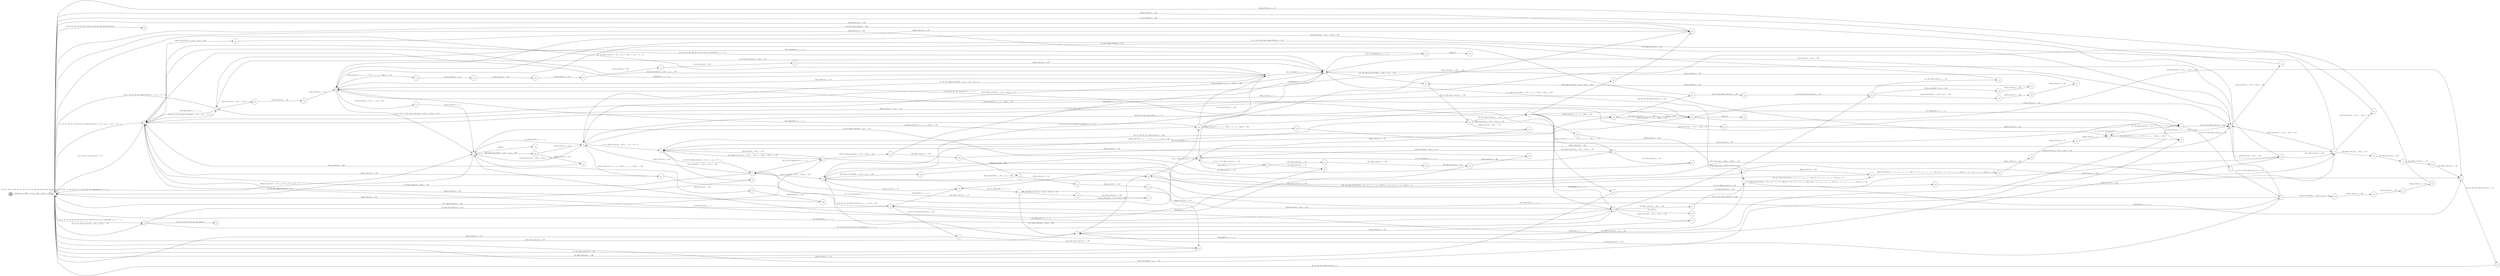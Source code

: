 digraph EFSM{
  graph [rankdir="LR", fontname="Latin Modern Math"];
  node [color="black", fillcolor="white", shape="circle", style="filled", fontname="Latin Modern Math"];
  edge [fontname="Latin Modern Math"];

  s0[fillcolor="gray", label=<s<sub>0</sub>>];
  s1[label=<s<sub>1</sub>>];
  s2[label=<s<sub>2</sub>>];
  s3[label=<s<sub>3</sub>>];
  s4[label=<s<sub>4</sub>>];
  s5[label=<s<sub>5</sub>>];
  s6[label=<s<sub>6</sub>>];
  s7[label=<s<sub>7</sub>>];
  s8[label=<s<sub>8</sub>>];
  s9[label=<s<sub>9</sub>>];
  s10[label=<s<sub>10</sub>>];
  s11[label=<s<sub>11</sub>>];
  s12[label=<s<sub>12</sub>>];
  s14[label=<s<sub>14</sub>>];
  s17[label=<s<sub>17</sub>>];
  s18[label=<s<sub>18</sub>>];
  s19[label=<s<sub>19</sub>>];
  s26[label=<s<sub>26</sub>>];
  s27[label=<s<sub>27</sub>>];
  s28[label=<s<sub>28</sub>>];
  s29[label=<s<sub>29</sub>>];
  s32[label=<s<sub>32</sub>>];
  s42[label=<s<sub>42</sub>>];
  s44[label=<s<sub>44</sub>>];
  s45[label=<s<sub>45</sub>>];
  s46[label=<s<sub>46</sub>>];
  s47[label=<s<sub>47</sub>>];
  s48[label=<s<sub>48</sub>>];
  s49[label=<s<sub>49</sub>>];
  s55[label=<s<sub>55</sub>>];
  s56[label=<s<sub>56</sub>>];
  s57[label=<s<sub>57</sub>>];
  s61[label=<s<sub>61</sub>>];
  s64[label=<s<sub>64</sub>>];
  s68[label=<s<sub>68</sub>>];
  s71[label=<s<sub>71</sub>>];
  s76[label=<s<sub>76</sub>>];
  s77[label=<s<sub>77</sub>>];
  s107[label=<s<sub>107</sub>>];
  s108[label=<s<sub>108</sub>>];
  s110[label=<s<sub>110</sub>>];
  s114[label=<s<sub>114</sub>>];
  s126[label=<s<sub>126</sub>>];
  s146[label=<s<sub>146</sub>>];
  s152[label=<s<sub>152</sub>>];
  s163[label=<s<sub>163</sub>>];
  s166[label=<s<sub>166</sub>>];
  s167[label=<s<sub>167</sub>>];
  s168[label=<s<sub>168</sub>>];
  s169[label=<s<sub>169</sub>>];
  s170[label=<s<sub>170</sub>>];
  s172[label=<s<sub>172</sub>>];
  s184[label=<s<sub>184</sub>>];
  s190[label=<s<sub>190</sub>>];
  s191[label=<s<sub>191</sub>>];
  s192[label=<s<sub>192</sub>>];
  s199[label=<s<sub>199</sub>>];
  s205[label=<s<sub>205</sub>>];
  s220[label=<s<sub>220</sub>>];
  s221[label=<s<sub>221</sub>>];
  s231[label=<s<sub>231</sub>>];
  s232[label=<s<sub>232</sub>>];
  s245[label=<s<sub>245</sub>>];
  s246[label=<s<sub>246</sub>>];
  s249[label=<s<sub>249</sub>>];
  s254[label=<s<sub>254</sub>>];
  s255[label=<s<sub>255</sub>>];
  s256[label=<s<sub>256</sub>>];
  s257[label=<s<sub>257</sub>>];
  s269[label=<s<sub>269</sub>>];
  s278[label=<s<sub>278</sub>>];
  s279[label=<s<sub>279</sub>>];
  s282[label=<s<sub>282</sub>>];
  s284[label=<s<sub>284</sub>>];
  s299[label=<s<sub>299</sub>>];
  s300[label=<s<sub>300</sub>>];
  s306[label=<s<sub>306</sub>>];
  s322[label=<s<sub>322</sub>>];
  s326[label=<s<sub>326</sub>>];
  s347[label=<s<sub>347</sub>>];
  s349[label=<s<sub>349</sub>>];
  s379[label=<s<sub>379</sub>>];
  s383[label=<s<sub>383</sub>>];
  s389[label=<s<sub>389</sub>>];
  s390[label=<s<sub>390</sub>>];
  s394[label=<s<sub>394</sub>>];
  s395[label=<s<sub>395</sub>>];
  s397[label=<s<sub>397</sub>>];
  s398[label=<s<sub>398</sub>>];
  s399[label=<s<sub>399</sub>>];
  s418[label=<s<sub>418</sub>>];
  s419[label=<s<sub>419</sub>>];
  s465[label=<s<sub>465</sub>>];
  s466[label=<s<sub>466</sub>>];
  s467[label=<s<sub>467</sub>>];
  s474[label=<s<sub>474</sub>>];
  s496[label=<s<sub>496</sub>>];
  s497[label=<s<sub>497</sub>>];
  s498[label=<s<sub>498</sub>>];
  s510[label=<s<sub>510</sub>>];
  s511[label=<s<sub>511</sub>>];
  s512[label=<s<sub>512</sub>>];
  s513[label=<s<sub>513</sub>>];
  s514[label=<s<sub>514</sub>>];
  s515[label=<s<sub>515</sub>>];
  s519[label=<s<sub>519</sub>>];
  s520[label=<s<sub>520</sub>>];
  s521[label=<s<sub>521</sub>>];
  s522[label=<s<sub>522</sub>>];
  s531[label=<s<sub>531</sub>>];
  s533[label=<s<sub>533</sub>>];
  s534[label=<s<sub>534</sub>>];

  s0->s1[label=<<i> [1]start:2/o<sub>1</sub> := 200, o<sub>2</sub> := 3, o<sub>3</sub> := 0&#91;r<sub>3</sub> := 150, r<sub>2</sub> := 250&#93;</i>>];
  s4->s5[label=<<i> [5]moveEast:0&#91;r<sub>3</sub> &gt; -46&#93;/o<sub>1</sub> := 200</i>>];
  s10->s11[label=<<i> [11, 141, 223]moveEast:0&#91;r<sub>2</sub> &gt; 283&#93;/o<sub>1</sub> := r<sub>2</sub>&#91;r<sub>2</sub> := 50 + r<sub>2</sub>&#93;</i>>];
  s12->s2[label=<<i> [13, 330]moveEast:0&#91;r<sub>2</sub> &gt; 250&#93;/o<sub>1</sub> := 400</i>>];
  s14->s14[label=<<i> [15, 16, 74, 102, 130, 401]alienHit:1/o<sub>1</sub> := 1 + i<sub>0</sub></i>>];
  s14->s17[label=<<i> [17]moveWest:0&#91;!(-2 &times; r<sub>2</sub> + r<sub>3</sub> &gt; -599&or;-2 &times; r<sub>2</sub> + r<sub>3</sub> &gt; -599)&#93;/o<sub>1</sub> := 350</i>>];
  s17->s18[label=<<i> [18, 207]moveWest:0/o<sub>1</sub> := 300</i>>];
  s18->s19[label=<<i> [19, 186]moveWest:0&#91;r<sub>3</sub> &gt; 0&#93;/o<sub>1</sub> := 250</i>>];
  s27->s28[label=<<i> [28]moveWest:0&#91;!(r<sub>2</sub> &gt; 400&or;r<sub>2</sub> &gt; 400)&#93;/o<sub>1</sub> := 100</i>>];
  s10->s7[label=<<i> [40, 85]moveEast:0&#91;!(r<sub>2</sub> &gt; 283&or;r<sub>2</sub> &gt; 283)&#93;/o<sub>1</sub> := 100</i>>];
  s42->s8[label=<<i> [43]shieldHit:1/o<sub>1</sub> := -1 + i<sub>0</sub></i>>];
  s44->s45[label=<<i> [45, 437]moveEast:0/o<sub>1</sub> := 150</i>>];
  s45->s46[label=<<i> [46, 438]moveEast:0/o<sub>1</sub> := 200</i>>];
  s55->s56[label=<<i> [56, 243]moveWest:0&#91;r<sub>3</sub> &gt; 98&#93;/o<sub>1</sub> := 150</i>>];
  s56->s57[label=<<i> [57, 244]moveWest:0/o<sub>1</sub> := 100</i>>];
  s57->s12[label=<<i> [58]shieldHit:1/o<sub>1</sub> := -1 + i<sub>0</sub></i>>];
  s27->s11[label=<<i> [60]moveEast:0&#91;r<sub>3</sub> &gt; 98&#93;/o<sub>1</sub> := 150</i>>];
  s11->s61[label=<<i> [61]moveEast:0&#91;!(r<sub>2</sub> &gt; 274&or;r<sub>2</sub> &gt; 274)&#93;/o<sub>1</sub> := 200</i>>];
  s61->s1[label=<<i> [62]moveEast:0/o<sub>1</sub> := 250</i>>];
  s9->s4[label=<<i> [66, 311]shieldHit:1/o<sub>1</sub> := -1 + i<sub>0</sub></i>>];
  s46->s68[label=<<i> [68]moveWest:0&#91;301 &gt; r<sub>2</sub>, 301 &gt; r<sub>2</sub>&#93;/o<sub>1</sub> := 200</i>>];
  s42->s71[label=<<i> [71, 119]moveWest:0/o<sub>1</sub> := 50</i>>];
  s71->s2[label=<<i> [72, 120]moveWest:0/o<sub>1</sub> := 0</i>>];
  s2->s14[label=<<i> [14, 73, 101, 129]shieldHit:1/o<sub>1</sub> := -1 + i<sub>0</sub></i>>];
  s77->s1[label=<<i> [78]moveWest:0&#91;301 &gt; r<sub>2</sub>&#93;/o<sub>1</sub> := 100</i>>];
  s4->s10[label=<<i> [39, 84, 452]moveEast:0&#91;!(r<sub>3</sub> &gt; -46&or;r<sub>3</sub> &gt; -46)&#93;/o<sub>1</sub> := 50</i>>];
  s9->s6[label=<<i> [88]moveWest:0/o<sub>1</sub> := 150</i>>];
  s6->s7[label=<<i> [7, 22, 89, 150, 177, 237, 481]moveWest:0&#91;!(r<sub>3</sub> &gt; 251&or;r<sub>3</sub> &gt; 251)&#93;/o<sub>1</sub> := 100</i>>];
  s7->s8[label=<<i> [8, 41, 86, 90]moveEast:0&#91;51 &gt; r<sub>3</sub>&#93;/o<sub>1</sub> := 150</i>>];
  s8->s9[label=<<i> [9, 87, 91]moveEast:0/o<sub>1</sub> := 200</i>>];
  s9->s2[label=<<i> [92]alienHit:1/o<sub>1</sub> := 1 + i<sub>0</sub></i>>];
  s48->s49[label=<<i> [49, 97, 409, 441]moveEast:0/o<sub>1</sub> := 350</i>>];
  s49->s1[label=<<i> [98, 500]moveWest:0/o<sub>1</sub> := 300</i>>];
  s14->s19[label=<<i> [75, 103, 402]moveEast:0/o<sub>1</sub> := 50</i>>];
  s107->s108[label=<<i> [108, 189]moveEast:0/o<sub>1</sub> := 300</i>>];
  s108->s5[label=<<i> [109]moveEast:0&#91;!(r<sub>3</sub> &gt; -48&or;r<sub>3</sub> &gt; -48)&#93;/o<sub>1</sub> := 350</i>>];
  s5->s110[label=<<i> [110]moveEast:0&#91;!(r<sub>3</sub> &gt; 98&or;r<sub>3</sub> &gt; 98)&#93;/o<sub>1</sub> := 400</i>>];
  s110->s1[label=<<i> [111]moveWest:0/o<sub>1</sub> := 350</i>>];
  s55->s114[label=<<i> [114]moveWest:0&#91;!(r<sub>3</sub> &gt; 98&or;r<sub>3</sub> &gt; 98)&#93;/o<sub>1</sub> := 300</i>>];
  s114->s18[label=<<i> [115]moveWest:0/o<sub>1</sub> := 250</i>>];
  s18->s68[label=<<i> [116]moveWest:0&#91;!(r<sub>3</sub> &gt; 0&or;r<sub>3</sub> &gt; 0)&#93;/o<sub>1</sub> := 200</i>>];
  s2->s1[label=<<i> [121, 159, 357, 374]moveEast:0/o<sub>1</sub> := 50</i>>];
  s1->s9[label=<<i> [65, 124, 218]moveEast:0&#91;r<sub>3</sub> &gt; 98, r<sub>3</sub> &gt; 98, r<sub>3</sub> &gt; 98&#93;/o<sub>1</sub> := r<sub>2</sub>&#91;r<sub>2</sub> := 50 + r<sub>2</sub>&#93;</i>>];
  s10->s126[label=<<i> [126, 294]moveWest:0&#91;-2 &times; r<sub>2</sub> + r<sub>3</sub> &gt; -599&#93;/o<sub>1</sub> := 250</i>>];
  s126->s9[label=<<i> [127]moveWest:0&#91;-2 &times; r<sub>2</sub> + r<sub>3</sub> &gt; -599&#93;/o<sub>1</sub> := 200</i>>];
  s9->s2[label=<<i> [128]moveEast:0&#91;!(301 &gt; r<sub>2</sub>&or;301 &gt; r<sub>2</sub>)&#93;/o<sub>1</sub> := 250</i>>];
  s14->s5[label=<<i> [131]moveWest:0&#91;-2 &times; r<sub>2</sub> + r<sub>3</sub> &gt; -599&#93;/o<sub>1</sub> := 200</i>>];
  s6->s55[label=<<i> [133]moveEast:0&#91;-2 &times; r<sub>2</sub> + r<sub>3</sub> &gt; -599&#93;/o<sub>1</sub> := 200</i>>];
  s55->s1[label=<<i> [134, 526]shieldHit:1/o<sub>1</sub> := -1 + i<sub>0</sub></i>>];
  s2->s3[label=<<i> [3, 35, 137, 156, 354, 448]moveWest:0&#91;101 &gt; r<sub>3</sub>&#93;/o<sub>1</sub> := r<sub>3</sub>&#91;r<sub>3</sub> := -50 + r<sub>3</sub>&#93;</i>>];
  s12->s10[label=<<i> [143]moveWest:0/o<sub>1</sub> := 350</i>>];
  s10->s7[label=<<i> [144, 200]shieldHit:1/o<sub>1</sub> := -1 + i<sub>0</sub></i>>];
  s126->s146[label=<<i> [146]moveWest:0&#91;!(-2 &times; r<sub>2</sub> + r<sub>3</sub> &gt; -599&or;-2 &times; r<sub>2</sub> + r<sub>3</sub> &gt; -599)&#93;/o<sub>1</sub> := 300</i>>];
  s146->s19[label=<<i> [147]moveWest:0/o<sub>1</sub> := 250</i>>];
  s19->s5[label=<<i> [20, 148, 187, 235]moveWest:0/o<sub>1</sub> := 200</i>>];
  s7->s126[label=<<i> [145, 151, 201, 360]alienHit:1/o<sub>1</sub> := 1 + i<sub>0</sub></i>>];
  s126->s152[label=<<i> [152]moveEast:0&#91;r<sub>3</sub> &gt; -48&#93;/o<sub>1</sub> := 150</i>>];
  s3->s1[label=<<i> [36, 81, 138, 157, 344, 355, 449]moveWest:0/o<sub>1</sub> := r<sub>3</sub>&#91;r<sub>3</sub> := -50 + r<sub>3</sub>&#93;</i>>];
  s55->s163[label=<<i> [163, 446]win:0</i>>];
  s27->s11[label=<<i> [165, 226]moveWest:0&#91;!(!(r<sub>2</sub> &gt; 400&or;r<sub>2</sub> &gt; 400)&or;!(r<sub>2</sub> &gt; 400&or;r<sub>2</sub> &gt; 400))&#93;/o<sub>1</sub> := 350</i>>];
  s167->s168[label=<<i> [168, 431, 463, 506]moveWest:0/o<sub>1</sub> := 200</i>>];
  s168->s169[label=<<i> [169, 432, 464, 507]moveWest:0/o<sub>1</sub> := 150</i>>];
  s169->s170[label=<<i> [170, 433, 508]moveWest:0/o<sub>1</sub> := 100</i>>];
  s170->s6[label=<<i> [171, 434, 509]moveWest:0/o<sub>1</sub> := 50</i>>];
  s172->s19[label=<<i> [173, 234]alienHit:1/o<sub>1</sub> := 1 + i<sub>0</sub></i>>];
  s19->s76[label=<<i> [76, 104, 174, 362, 403]moveEast:0/o<sub>1</sub> := 100</i>>];
  s76->s77[label=<<i> [77, 105, 175, 363, 404]moveEast:0/o<sub>1</sub> := 150</i>>];
  s77->s6[label=<<i> [176]alienHit:1/o<sub>1</sub> := 1 + i<sub>0</sub></i>>];
  s7->s1[label=<<i> [23, 178, 238, 482]moveWest:0/o<sub>1</sub> := 50</i>>];
  s55->s184[label=<<i> [184]moveEast:0&#91;r<sub>3</sub> &gt; 98&#93;/o<sub>1</sub> := 250</i>>];
  s184->s18[label=<<i> [185, 316]moveEast:0&#91;r<sub>3</sub> &gt; 148&#93;/o<sub>1</sub> := 300</i>>];
  s5->s107[label=<<i> [188]moveEast:0&#91;r<sub>3</sub> &gt; 98&#93;/o<sub>1</sub> := 250</i>>];
  s108->s190[label=<<i> [190, 286]moveWest:0&#91;r<sub>3</sub> &gt; -50&#93;/o<sub>1</sub> := 250</i>>];
  s190->s191[label=<<i> [191, 287]moveWest:0/o<sub>1</sub> := 200</i>>];
  s191->s192[label=<<i> [192, 288]moveWest:0/o<sub>1</sub> := 150</i>>];
  s192->s28[label=<<i> [193, 289]moveWest:0/o<sub>1</sub> := 100</i>>];
  s55->s7[label=<<i> [198, 298]alienHit:1/o<sub>1</sub> := 1 + i<sub>0</sub></i>>];
  s7->s199[label=<<i> [199]win:0</i>>];
  s126->s6[label=<<i> [202, 295]shieldHit:1/o<sub>1</sub> := -1 + i<sub>0</sub></i>>];
  s172->s166[label=<<i> [204]moveEast:0&#91;-2 &times; r<sub>2</sub> + r<sub>3</sub> &gt; -599&#93;/o<sub>1</sub> := 350</i>>];
  s166->s205[label=<<i> [205]moveEast:0&#91;-2 &times; r<sub>2</sub> + r<sub>3</sub> &gt; -599&#93;/o<sub>1</sub> := 400</i>>];
  s205->s17[label=<<i> [206]moveWest:0/o<sub>1</sub> := 350</i>>];
  s18->s1[label=<<i> [208, 317]moveEast:0/o<sub>1</sub> := 350</i>>];
  s46->s77[label=<<i> [213, 518]alienHit:1/o<sub>1</sub> := 1 + i<sub>0</sub></i>>];
  s68->s107[label=<<i> [107, 215, 406]moveEast:0/o<sub>1</sub> := 250</i>>];
  s107->s1[label=<<i> [216]moveWest:0/o<sub>1</sub> := 200</i>>];
  s220->s221[label=<<i> [221]win:0</i>>];
  s9->s10[label=<<i> [10, 125, 219, 222]moveEast:0&#91;301 &gt; r<sub>2</sub>&#93;/o<sub>1</sub> := r<sub>2</sub>&#91;r<sub>2</sub> := 50 + r<sub>2</sub>&#93;</i>>];
  s11->s12[label=<<i> [12, 142, 224, 329]moveEast:0&#91;r<sub>2</sub> &gt; 274&#93;/o<sub>1</sub> := r<sub>2</sub>&#91;r<sub>2</sub> := 50 + r<sub>2</sub>&#93;</i>>];
  s166->s220[label=<<i> [228, 427]moveEast:0&#91;!(-2 &times; r<sub>2</sub> + r<sub>3</sub> &gt; -599&or;-2 &times; r<sub>2</sub> + r<sub>3</sub> &gt; -599)&#93;/o<sub>1</sub> := 350</i>>];
  s220->s2[label=<<i> [229]moveEast:0&#91;r<sub>3</sub> &gt; -48&#93;/o<sub>1</sub> := 400</i>>];
  s57->s245[label=<<i> [245, 415, 487]moveWest:0&#91;!(!(r<sub>3</sub> &gt; -51 + r<sub>2</sub>&or;-1 &times; r<sub>2</sub> + r<sub>3</sub> &gt; -201)&or;!(r<sub>3</sub> &gt; -51 + r<sub>2</sub>&or;-1 &times; r<sub>2</sub> + r<sub>3</sub> &gt; -201))&#93;/o<sub>1</sub> := 50</i>>];
  s245->s246[label=<<i> [246, 416, 488]moveWest:0&#91;!(!(r<sub>3</sub> &gt; -51 + r<sub>2</sub>&or;-1 &times; r<sub>2</sub> + r<sub>3</sub> &gt; -201)&or;!(r<sub>3</sub> &gt; -51 + r<sub>2</sub>&or;-1 &times; r<sub>2</sub> + r<sub>3</sub> &gt; -201))&#93;/o<sub>1</sub> := 0</i>>];
  s246->s46[label=<<i> [247]moveEast:0/o<sub>1</sub> := 50</i>>];
  s46->s232[label=<<i> [248]moveEast:0&#91;!(-2 &times; r<sub>3</sub> + r<sub>2</sub> &gt; 0&or;-2 &times; r<sub>3</sub> + r<sub>2</sub> &gt; 0)&#93;/o<sub>1</sub> := 100</i>>];
  s232->s249[label=<<i> [249]moveEast:0&#91;r<sub>3</sub> &gt; 98&#93;/o<sub>1</sub> := 150</i>>];
  s249->s8[label=<<i> [250]moveEast:0/o<sub>1</sub> := 200</i>>];
  s44->s8[label=<<i> [252]moveWest:0&#91;r<sub>3</sub> &gt; 98&#93;/o<sub>1</sub> := 150</i>>];
  s8->s42[label=<<i> [42, 70, 118, 253, 366]moveWest:0/o<sub>1</sub> := 100</i>>];
  s42->s254[label=<<i> [254, 367]moveEast:0/o<sub>1</sub> := 150</i>>];
  s254->s255[label=<<i> [255, 368]moveEast:0/o<sub>1</sub> := 200</i>>];
  s255->s256[label=<<i> [256, 369]moveEast:0/o<sub>1</sub> := 250</i>>];
  s256->s257[label=<<i> [257]moveEast:0/o<sub>1</sub> := 300</i>>];
  s257->s11[label=<<i> [258]moveEast:0/o<sub>1</sub> := 350</i>>];
  s167->s1[label=<<i> [261]moveEast:0/o<sub>1</sub> := 300</i>>];
  s1->s26[label=<<i> [26, 161, 267, 376]moveEast:0&#91;!(r<sub>3</sub> &gt; 98&or;r<sub>3</sub> &gt; 98)&#93;/o<sub>1</sub> := 100</i>>];
  s26->s27[label=<<i> [27, 268, 377]moveEast:0/o<sub>1</sub> := 150</i>>];
  s269->s4[label=<<i> [270]shieldHit:1/o<sub>1</sub> := -1 + i<sub>0</sub></i>>];
  s46->s47[label=<<i> [47, 95, 272, 313, 422, 439]moveEast:0&#91;-2 &times; r<sub>3</sub> + r<sub>2</sub> &gt; 0&#93;/o<sub>1</sub> := 250</i>>];
  s47->s48[label=<<i> [48, 96, 273, 408, 440]moveEast:0/o<sub>1</sub> := 300</i>>];
  s48->s1[label=<<i> [274]moveWest:0/o<sub>1</sub> := 250</i>>];
  s55->s169[label=<<i> [277]moveEast:0&#91;!(r<sub>3</sub> &gt; 98&or;r<sub>3</sub> &gt; 98)&#93;/o<sub>1</sub> := 300</i>>];
  s169->s278[label=<<i> [278]moveEast:0&#91;349 &gt; r<sub>2</sub>&#93;/o<sub>1</sub> := 350</i>>];
  s278->s279[label=<<i> [279]moveEast:0/o<sub>1</sub> := 400</i>>];
  s279->s231[label=<<i> [280]moveWest:0/o<sub>1</sub> := 350</i>>];
  s232->s282[label=<<i> [282]moveEast:0&#91;!(r<sub>3</sub> &gt; 98&or;r<sub>3</sub> &gt; 98)&#93;/o<sub>1</sub> := 350</i>>];
  s282->s57[label=<<i> [283]moveEast:0/o<sub>1</sub> := 400</i>>];
  s57->s284[label=<<i> [284]moveWest:0&#91;!(!(!(r<sub>3</sub> &gt; -51 + r<sub>2</sub>&or;-1 &times; r<sub>2</sub> + r<sub>3</sub> &gt; -201)&or;!(r<sub>3</sub> &gt; -51 + r<sub>2</sub>&or;-1 &times; r<sub>2</sub> + r<sub>3</sub> &gt; -201))&or;!(!(r<sub>3</sub> &gt; -51 + r<sub>2</sub>&or;-1 &times; r<sub>2</sub> + r<sub>3</sub> &gt; -201)&or;!(r<sub>3</sub> &gt; -51 + r<sub>2</sub>&or;-1 &times; r<sub>2</sub> + r<sub>3</sub> &gt; -201)))&#93;/o<sub>1</sub> := 350</i>>];
  s284->s108[label=<<i> [285]moveWest:0/o<sub>1</sub> := 300</i>>];
  s6->s172[label=<<i> [172, 203, 296, 382, 435, 536]alienHit:1/o<sub>1</sub> := 1 + i<sub>0</sub></i>>];
  s172->s55[label=<<i> [297]shieldHit:1/o<sub>1</sub> := -1 + i<sub>0</sub></i>>];
  s7->s299[label=<<i> [299, 476]moveEast:0&#91;!(51 &gt; r<sub>3</sub>&or;51 &gt; r<sub>3</sub>)&#93;/o<sub>1</sub> := 300</i>>];
  s299->s300[label=<<i> [300]moveEast:0/o<sub>1</sub> := 350</i>>];
  s300->s2[label=<<i> [301]moveEast:0/o<sub>1</sub> := 400</i>>];
  s231->s232[label=<<i> [232, 281, 304, 333]moveWest:0/o<sub>1</sub> := 300</i>>];
  s172->s306[label=<<i> [306, 335]moveWest:0&#91;r<sub>3</sub> &gt; 98, r<sub>3</sub> &gt; 98&#93;/o<sub>1</sub> := 200</i>>];
  s306->s152[label=<<i> [307, 336]moveWest:0/o<sub>1</sub> := 150</i>>];
  s152->s1[label=<<i> [153, 308, 351]moveEast:0/o<sub>1</sub> := 200</i>>];
  s26->s64[label=<<i> [64, 80, 123, 140, 210, 293, 310, 319, 346]lose:0</i>>];
  s47->s246[label=<<i> [314]shieldHit:1/o<sub>1</sub> := -1 + i<sub>0</sub></i>>];
  s246->s184[label=<<i> [315, 417, 489]alienHit:1/o<sub>1</sub> := 1 + i<sub>0</sub></i>>];
  s3->s2[label=<<i> [320, 340]shieldHit:1/o<sub>1</sub> := -1 + i<sub>0</sub></i>>];
  s322->s3[label=<<i> [323, 343]alienHit:1/o<sub>1</sub> := 1 + i<sub>0</sub></i>>];
  s322->s326[label=<<i> [326]lose:0</i>>];
  s4->s231[label=<<i> [231, 303, 332]moveWest:0&#91;!(300 &gt; r<sub>2</sub>&or;300 &gt; r<sub>2</sub>)&#93;/o<sub>1</sub> := 350</i>>];
  s232->s172[label=<<i> [233, 305, 334]moveWest:0/o<sub>1</sub> := 250</i>>];
  s152->s1[label=<<i> [337]moveWest:0/o<sub>1</sub> := 100</i>>];
  s2->s4[label=<<i> [38, 83, 93, 211, 230, 302, 321, 331, 341, 392, 413, 451]alienHit:1/o<sub>1</sub> := 1 + i<sub>0</sub></i>>];
  s4->s322[label=<<i> [322, 325, 342]shieldHit:1/o<sub>1</sub> := -1 + i<sub>0</sub></i>>];
  s10->s347[label=<<i> [347]moveWest:0&#91;!(-2 &times; r<sub>2</sub> + r<sub>3</sub> &gt; -599&or;-2 &times; r<sub>2</sub> + r<sub>3</sub> &gt; -599)&#93;/o<sub>1</sub> := 300</i>>];
  s347->s2[label=<<i> [348]moveWest:0/o<sub>1</sub> := 250</i>>];
  s2->s349[label=<<i> [349]moveWest:0&#91;!(101 &gt; r<sub>3</sub>&or;101 &gt; r<sub>3</sub>)&#93;/o<sub>1</sub> := 200</i>>];
  s349->s152[label=<<i> [350]moveWest:0/o<sub>1</sub> := 150</i>>];
  s1->s2[label=<<i> [2, 34, 37, 82, 136, 155, 158, 353, 356, 447, 450]moveWest:0&#91;!(0 &gt; r<sub>3</sub>&or;0 &gt; r<sub>3</sub>)&#93;/o<sub>1</sub> := r<sub>3</sub>&#91;r<sub>3</sub> := -50 + r<sub>3</sub>&#93;</i>>];
  s1->s7[label=<<i> [359]moveWest:0&#91;!(!(0 &gt; r<sub>3</sub>&or;0 &gt; r<sub>3</sub>)&or;!(0 &gt; r<sub>3</sub>&or;0 &gt; r<sub>3</sub>))&#93;/o<sub>1</sub> := 0</i>>];
  s126->s19[label=<<i> [361]moveEast:0&#91;!(r<sub>3</sub> &gt; -48&or;r<sub>3</sub> &gt; -48)&#93;/o<sub>1</sub> := 50</i>>];
  s68->s8[label=<<i> [69, 117, 365]moveWest:0/o<sub>1</sub> := 150</i>>];
  s256->s47[label=<<i> [370]alienHit:1/o<sub>1</sub> := 1 + i<sub>0</sub></i>>];
  s47->s1[label=<<i> [371, 423]moveWest:0/o<sub>1</sub> := 200</i>>];
  s269->s379[label=<<i> [379, 495]moveEast:0/o<sub>1</sub> := 250</i>>];
  s379->s5[label=<<i> [380]moveWest:0/o<sub>1</sub> := 200</i>>];
  s5->s6[label=<<i> [6, 21, 132, 149, 236, 381, 480]moveWest:0/o<sub>1</sub> := 150</i>>];
  s172->s383[label=<<i> [383, 537]moveWest:0&#91;!(r<sub>3</sub> &gt; 98&or;r<sub>3</sub> &gt; 98)&#93;/o<sub>1</sub> := 100</i>>];
  s383->s28[label=<<i> [384]alienHit:1/o<sub>1</sub> := 1 + i<sub>0</sub></i>>];
  s28->s29[label=<<i> [29, 194, 290, 385, 455]moveWest:0/o<sub>1</sub> := 50</i>>];
  s29->s1[label=<<i> [30, 195, 291, 386, 456]moveWest:0/o<sub>1</sub> := 0</i>>];
  s347->s389[label=<<i> [389]moveEast:0/o<sub>1</sub> := 350</i>>];
  s389->s390[label=<<i> [390]moveEast:0/o<sub>1</sub> := 400</i>>];
  s390->s2[label=<<i> [391]moveWest:0/o<sub>1</sub> := 350</i>>];
  s46->s394[label=<<i> [394, 470]moveWest:0&#91;!(301 &gt; r<sub>2</sub>&or;301 &gt; r<sub>2</sub>)&#93;/o<sub>1</sub> := 300</i>>];
  s394->s395[label=<<i> [395, 471]moveWest:0/o<sub>1</sub> := 250</i>>];
  s395->s245[label=<<i> [396]moveWest:0/o<sub>1</sub> := 200</i>>];
  s245->s397[label=<<i> [397]moveWest:0&#91;!(!(!(r<sub>3</sub> &gt; -51 + r<sub>2</sub>&or;-1 &times; r<sub>2</sub> + r<sub>3</sub> &gt; -201)&or;!(r<sub>3</sub> &gt; -51 + r<sub>2</sub>&or;-1 &times; r<sub>2</sub> + r<sub>3</sub> &gt; -201))&or;!(!(r<sub>3</sub> &gt; -51 + r<sub>2</sub>&or;-1 &times; r<sub>2</sub> + r<sub>3</sub> &gt; -201)&or;!(r<sub>3</sub> &gt; -51 + r<sub>2</sub>&or;-1 &times; r<sub>2</sub> + r<sub>3</sub> &gt; -201)))&#93;/o<sub>1</sub> := 150</i>>];
  s397->s398[label=<<i> [398]moveWest:0/o<sub>1</sub> := 100</i>>];
  s398->s399[label=<<i> [399]moveWest:0/o<sub>1</sub> := 50</i>>];
  s399->s14[label=<<i> [400]moveWest:0/o<sub>1</sub> := 0</i>>];
  s77->s68[label=<<i> [106, 214, 364, 405]moveEast:0/o<sub>1</sub> := 200</i>>];
  s107->s47[label=<<i> [407]alienHit:1/o<sub>1</sub> := 1 + i<sub>0</sub></i>>];
  s4->s57[label=<<i> [414, 486]moveWest:0&#91;300 &gt; r<sub>2</sub>, 300 &gt; r<sub>2</sub>, !(r<sub>2</sub> &gt; 350&or;r<sub>2</sub> &gt; 350)&#93;/o<sub>1</sub> := 100</i>>];
  s184->s418[label=<<i> [418, 490]moveEast:0&#91;!(r<sub>3</sub> &gt; 148&or;r<sub>3</sub> &gt; 148)&#93;/o<sub>1</sub> := 50</i>>];
  s418->s419[label=<<i> [419, 491]moveEast:0/o<sub>1</sub> := 100</i>>];
  s419->s12[label=<<i> [420, 492]moveEast:0/o<sub>1</sub> := 150</i>>];
  s12->s46[label=<<i> [421]moveEast:0&#91;!(r<sub>2</sub> &gt; 250&or;r<sub>2</sub> &gt; 250)&#93;/o<sub>1</sub> := 200</i>>];
  s172->s44[label=<<i> [436]moveEast:0&#91;!(-2 &times; r<sub>2</sub> + r<sub>3</sub> &gt; -599&or;-2 &times; r<sub>2</sub> + r<sub>3</sub> &gt; -599)&#93;/o<sub>1</sub> := 100</i>>];
  s49->s1[label=<<i> [50, 410, 442]moveEast:0/o<sub>1</sub> := 400</i>>];
  s1->s26[label=<<i> [54, 63, 79, 112, 122, 139, 182, 196, 209, 241, 275, 292, 309, 318, 345, 444, 524]shieldHit:1/o<sub>1</sub> := -1 + i<sub>0</sub></i>>];
  s220->s28[label=<<i> [454]moveEast:0&#91;!(r<sub>3</sub> &gt; -48&or;r<sub>3</sub> &gt; -48)&#93;/o<sub>1</sub> := 100</i>>];
  s10->s220[label=<<i> [220, 327, 453, 459, 478]alienHit:1/o<sub>1</sub> := 1 + i<sub>0</sub></i>>];
  s220->s11[label=<<i> [328, 428, 460]alienHit:1/o<sub>1</sub> := 1 + i<sub>0</sub></i>>];
  s169->s465[label=<<i> [465]moveEast:0&#91;!(349 &gt; r<sub>2</sub>&or;349 &gt; r<sub>2</sub>)&#93;/o<sub>1</sub> := 200</i>>];
  s465->s466[label=<<i> [466]moveEast:0/o<sub>1</sub> := 250</i>>];
  s466->s467[label=<<i> [467]moveEast:0/o<sub>1</sub> := 300</i>>];
  s467->s4[label=<<i> [468]moveEast:0/o<sub>1</sub> := 350</i>>];
  s4->s46[label=<<i> [67, 94, 212, 271, 312, 393, 469, 517]alienHit:1/o<sub>1</sub> := 1 + i<sub>0</sub></i>>];
  s395->s108[label=<<i> [472]moveEast:0/o<sub>1</sub> := 300</i>>];
  s108->s6[label=<<i> [473]moveEast:0&#91;r<sub>3</sub> &gt; -48&#93;/o<sub>1</sub> := 350&#91;r<sub>3</sub> := 300&#93;</i>>];
  s6->s474[label=<<i> [474]moveWest:0&#91;r<sub>3</sub> &gt; 251&#93;/o<sub>1</sub> := r<sub>3</sub>&#91;r<sub>3</sub> := 250&#93;</i>>];
  s474->s7[label=<<i> [475]moveWest:0/o<sub>1</sub> := r<sub>3</sub></i>>];
  s299->s10[label=<<i> [477]moveWest:0/o<sub>1</sub> := 250</i>>];
  s220->s5[label=<<i> [479]moveWest:0/o<sub>1</sub> := 200</i>>];
  s3->s4[label=<<i> [4, 324, 485]moveEast:0&#91;r<sub>3</sub> &gt; -46&#93;/o<sub>1</sub> := 150</i>>];
  s12->s27[label=<<i> [59, 164, 225, 493]alienHit:1/o<sub>1</sub> := 1 + i<sub>0</sub></i>>];
  s27->s269[label=<<i> [269, 378, 494]moveEast:0&#91;!(r<sub>3</sub> &gt; 98&or;r<sub>3</sub> &gt; 98)&#93;/o<sub>1</sub> := 200</i>>];
  s379->s496[label=<<i> [496]moveEast:0/o<sub>1</sub> := 300</i>>];
  s496->s497[label=<<i> [497]moveEast:0/o<sub>1</sub> := 350</i>>];
  s497->s498[label=<<i> [498]moveEast:0/o<sub>1</sub> := 400</i>>];
  s498->s49[label=<<i> [499]moveWest:0/o<sub>1</sub> := 350</i>>];
  s11->s166[label=<<i> [166, 227, 259, 429, 461, 504]moveWest:0/o<sub>1</sub> := 300</i>>];
  s166->s167[label=<<i> [167, 260, 430, 462, 505]moveWest:0/o<sub>1</sub> := 250</i>>];
  s6->s510[label=<<i> [510]moveEast:0&#91;!(-2 &times; r<sub>2</sub> + r<sub>3</sub> &gt; -599&or;-2 &times; r<sub>2</sub> + r<sub>3</sub> &gt; -599)&#93;/o<sub>1</sub> := 100</i>>];
  s510->s511[label=<<i> [511]moveEast:0/o<sub>1</sub> := 150</i>>];
  s511->s512[label=<<i> [512]moveEast:0/o<sub>1</sub> := 200</i>>];
  s512->s513[label=<<i> [513]moveEast:0/o<sub>1</sub> := 250</i>>];
  s513->s514[label=<<i> [514]moveEast:0/o<sub>1</sub> := 300</i>>];
  s514->s515[label=<<i> [515]moveEast:0/o<sub>1</sub> := 350</i>>];
  s515->s4[label=<<i> [516]moveEast:0/o<sub>1</sub> := 400</i>>];
  s77->s519[label=<<i> [519]moveWest:0&#91;!(301 &gt; r<sub>2</sub>&or;301 &gt; r<sub>2</sub>)&#93;/o<sub>1</sub> := 350</i>>];
  s519->s520[label=<<i> [520]moveWest:0/o<sub>1</sub> := 300</i>>];
  s520->s521[label=<<i> [521]moveWest:0/o<sub>1</sub> := 250</i>>];
  s521->s522[label=<<i> [522]moveWest:0/o<sub>1</sub> := 200</i>>];
  s522->s1[label=<<i> [523]moveWest:0/o<sub>1</sub> := 150</i>>];
  s26->s55[label=<<i> [55, 113, 162, 183, 197, 242, 276, 445, 525]alienHit:1/o<sub>1</sub> := 1 + i<sub>0</sub></i>>];
  s1->s1[label=<<i> [24, 25, 31, 33, 51, 52, 99, 135, 154, 160, 179, 181, 217, 239, 262, 263, 264, 266, 338, 352, 358, 372, 375, 387, 411, 424, 425, 443, 457, 483, 501, 502, 527, 539]alienHit:1/o<sub>1</sub> := 1 + i<sub>0</sub></i>>];
  s1->s32[label=<<i> [32, 53, 100, 180, 240, 265, 339, 373, 388, 412, 426, 458, 484, 503, 528, 540]win:0</i>>];
  s8->s44[label=<<i> [44, 251, 529]alienHit:1/o<sub>1</sub> := 1 + i<sub>0</sub></i>>];
  s44->s108[label=<<i> [530]moveWest:0&#91;!(r<sub>3</sub> &gt; 98&or;r<sub>3</sub> &gt; 98)&#93;/o<sub>1</sub> := 100</i>>];
  s108->s531[label=<<i> [531]moveWest:0&#91;!(r<sub>3</sub> &gt; -50&or;r<sub>3</sub> &gt; -50)&#93;/o<sub>1</sub> := 50</i>>];
  s531->s3[label=<<i> [532]moveWest:0/o<sub>1</sub> := 0</i>>];
  s3->s533[label=<<i> [533]moveEast:0&#91;!(r<sub>3</sub> &gt; -46&or;r<sub>3</sub> &gt; -46)&#93;/o<sub>1</sub> := 50</i>>];
  s533->s534[label=<<i> [534]moveEast:0/o<sub>1</sub> := 100</i>>];
  s534->s6[label=<<i> [535]moveEast:0/o<sub>1</sub> := 150</i>>];
  s383->s1[label=<<i> [538]moveEast:0/o<sub>1</sub> := 150</i>>];
}